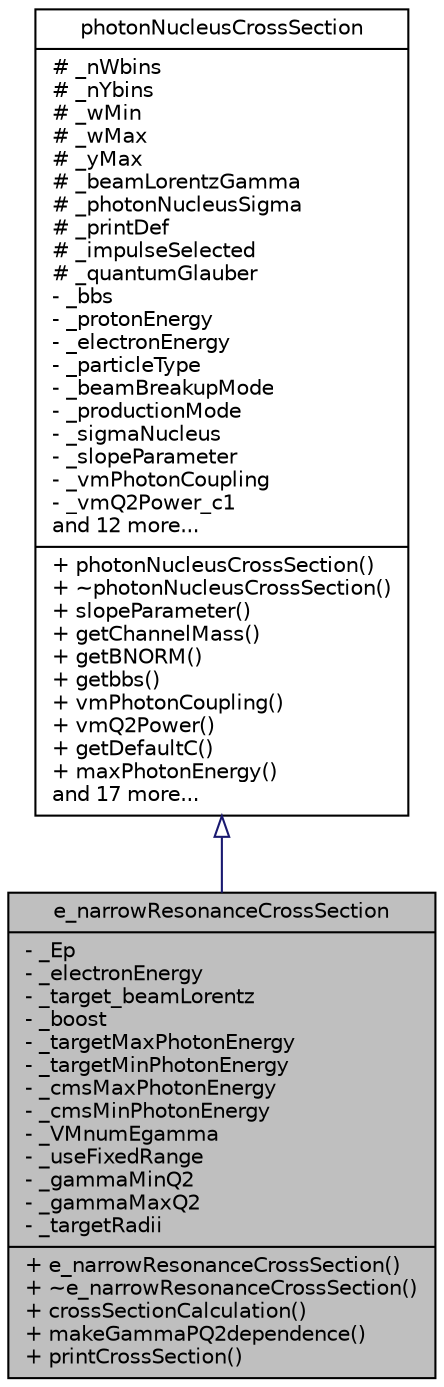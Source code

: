 digraph "e_narrowResonanceCrossSection"
{
 // LATEX_PDF_SIZE
  bgcolor="transparent";
  edge [fontname="Helvetica",fontsize="10",labelfontname="Helvetica",labelfontsize="10"];
  node [fontname="Helvetica",fontsize="10",shape=record];
  Node0 [label="{e_narrowResonanceCrossSection\n|- _Ep\l- _electronEnergy\l- _target_beamLorentz\l- _boost\l- _targetMaxPhotonEnergy\l- _targetMinPhotonEnergy\l- _cmsMaxPhotonEnergy\l- _cmsMinPhotonEnergy\l- _VMnumEgamma\l- _useFixedRange\l- _gammaMinQ2\l- _gammaMaxQ2\l- _targetRadii\l|+ e_narrowResonanceCrossSection()\l+ ~e_narrowResonanceCrossSection()\l+ crossSectionCalculation()\l+ makeGammaPQ2dependence()\l+ printCrossSection()\l}",height=0.2,width=0.4,color="black", fillcolor="grey75", style="filled", fontcolor="black",tooltip=" "];
  Node1 -> Node0 [dir="back",color="midnightblue",fontsize="10",style="solid",arrowtail="onormal",fontname="Helvetica"];
  Node1 [label="{photonNucleusCrossSection\n|# _nWbins\l# _nYbins\l# _wMin\l# _wMax\l# _yMax\l# _beamLorentzGamma\l# _photonNucleusSigma\l# _printDef\l# _impulseSelected\l# _quantumGlauber\l- _bbs\l- _protonEnergy\l- _electronEnergy\l- _particleType\l- _beamBreakupMode\l- _productionMode\l- _sigmaNucleus\l- _slopeParameter\l- _vmPhotonCoupling\l- _vmQ2Power_c1\land 12 more...\l|+ photonNucleusCrossSection()\l+ ~photonNucleusCrossSection()\l+ slopeParameter()\l+ getChannelMass()\l+ getBNORM()\l+ getbbs()\l+ vmPhotonCoupling()\l+ vmQ2Power()\l+ getDefaultC()\l+ maxPhotonEnergy()\land 17 more...\l}",height=0.2,width=0.4,color="black",URL="$classphotonNucleusCrossSection.html",tooltip=" "];
}

